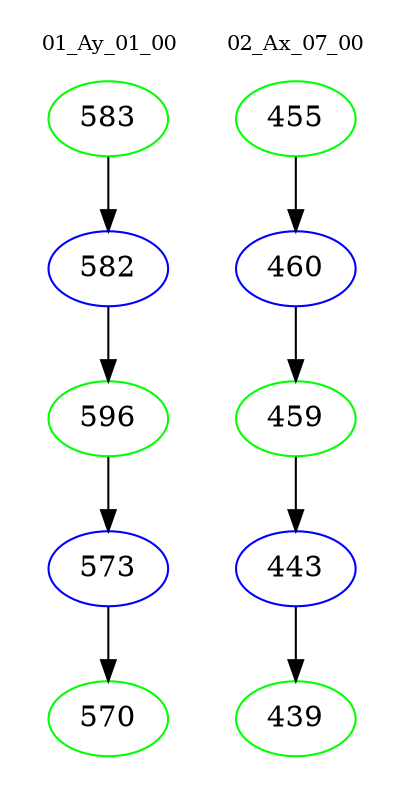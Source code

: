 digraph{
subgraph cluster_0 {
color = white
label = "01_Ay_01_00";
fontsize=10;
T0_583 [label="583", color="green"]
T0_583 -> T0_582 [color="black"]
T0_582 [label="582", color="blue"]
T0_582 -> T0_596 [color="black"]
T0_596 [label="596", color="green"]
T0_596 -> T0_573 [color="black"]
T0_573 [label="573", color="blue"]
T0_573 -> T0_570 [color="black"]
T0_570 [label="570", color="green"]
}
subgraph cluster_1 {
color = white
label = "02_Ax_07_00";
fontsize=10;
T1_455 [label="455", color="green"]
T1_455 -> T1_460 [color="black"]
T1_460 [label="460", color="blue"]
T1_460 -> T1_459 [color="black"]
T1_459 [label="459", color="green"]
T1_459 -> T1_443 [color="black"]
T1_443 [label="443", color="blue"]
T1_443 -> T1_439 [color="black"]
T1_439 [label="439", color="green"]
}
}

